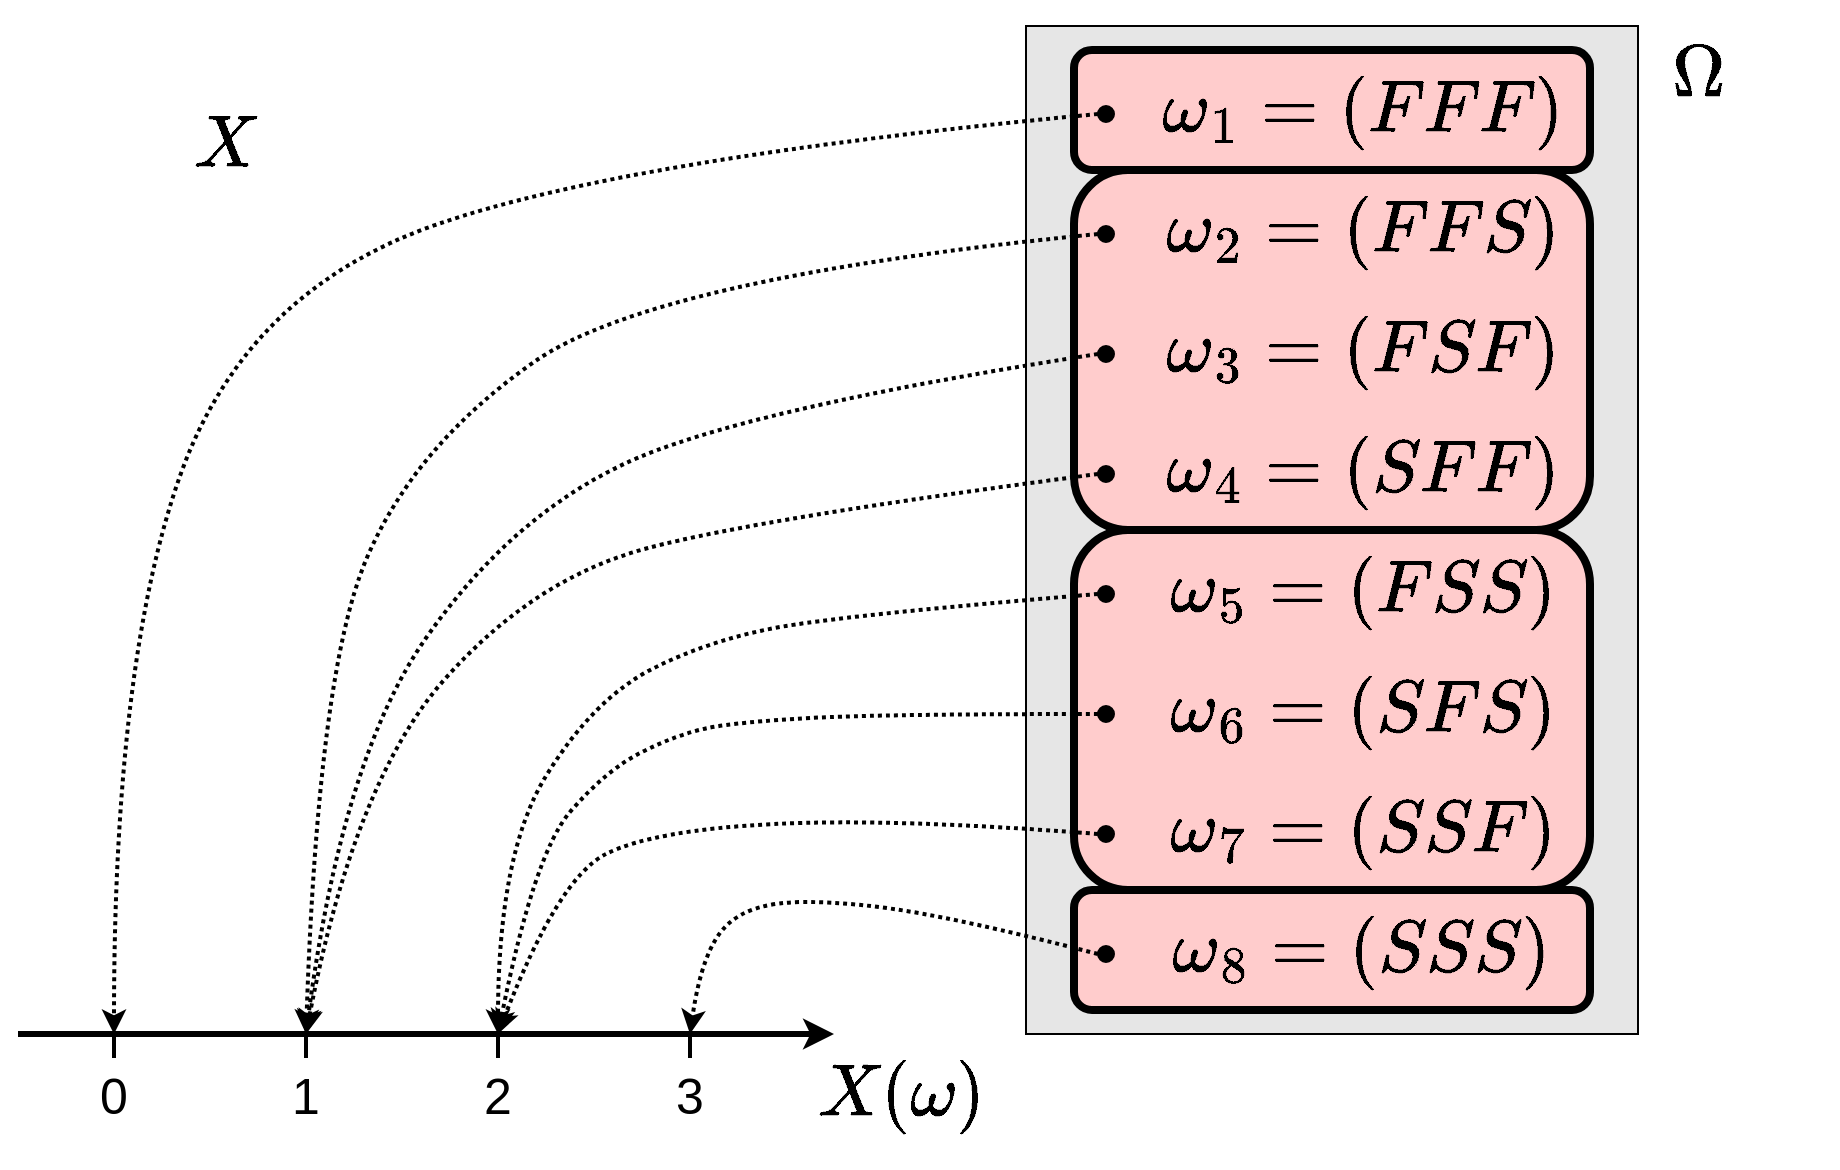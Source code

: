 <mxfile version="24.2.5" type="device">
  <diagram name="Página-1" id="E-DP9fMv0TR5NF7smadX">
    <mxGraphModel dx="1605" dy="992" grid="1" gridSize="6" guides="1" tooltips="1" connect="1" arrows="1" fold="1" page="1" pageScale="1" pageWidth="919" pageHeight="600" math="1" shadow="0">
      <root>
        <mxCell id="0" />
        <mxCell id="1" parent="0" />
        <mxCell id="CFI3S7LzRvd9iii7xQHX-2" value="" style="rounded=0;whiteSpace=wrap;html=1;fillColor=#E6E6E6;" parent="1" vertex="1">
          <mxGeometry x="552" y="24" width="306" height="504" as="geometry" />
        </mxCell>
        <mxCell id="n1ygy-aPpmhhlMC6oy7T-3" value="" style="rounded=1;whiteSpace=wrap;html=1;strokeWidth=4;fillColor=#FFCCCC;gradientColor=none;fillStyle=auto;" vertex="1" parent="1">
          <mxGeometry x="576" y="36" width="258" height="60" as="geometry" />
        </mxCell>
        <mxCell id="n1ygy-aPpmhhlMC6oy7T-4" value="" style="rounded=1;whiteSpace=wrap;html=1;strokeWidth=4;fillColor=#FFCCCC;" vertex="1" parent="1">
          <mxGeometry x="576" y="96" width="258" height="180" as="geometry" />
        </mxCell>
        <mxCell id="n1ygy-aPpmhhlMC6oy7T-5" value="" style="rounded=1;whiteSpace=wrap;html=1;strokeWidth=4;fillColor=#FFCCCC;" vertex="1" parent="1">
          <mxGeometry x="576" y="276" width="258" height="180" as="geometry" />
        </mxCell>
        <mxCell id="n1ygy-aPpmhhlMC6oy7T-6" value="" style="rounded=1;whiteSpace=wrap;html=1;strokeWidth=4;fillColor=#FFCCCC;" vertex="1" parent="1">
          <mxGeometry x="576" y="456" width="258" height="60" as="geometry" />
        </mxCell>
        <mxCell id="CFI3S7LzRvd9iii7xQHX-3" value="\(\Omega\)" style="text;html=1;align=center;verticalAlign=middle;whiteSpace=wrap;rounded=0;fontSize=31;" parent="1" vertex="1">
          <mxGeometry x="858" y="24" width="60" height="48" as="geometry" />
        </mxCell>
        <mxCell id="CFI3S7LzRvd9iii7xQHX-4" value="\(\omega_1 = (FFF)\)" style="text;html=1;align=center;verticalAlign=middle;whiteSpace=wrap;rounded=0;fontSize=31;" parent="1" vertex="1">
          <mxGeometry x="612" y="42" width="216" height="48" as="geometry" />
        </mxCell>
        <mxCell id="CFI3S7LzRvd9iii7xQHX-5" value="\(\omega_2 = (FFS)\)" style="text;html=1;align=center;verticalAlign=middle;whiteSpace=wrap;rounded=0;fontSize=31;" parent="1" vertex="1">
          <mxGeometry x="612" y="102" width="216" height="48" as="geometry" />
        </mxCell>
        <mxCell id="CFI3S7LzRvd9iii7xQHX-6" value="\(\omega_3 = (FSF)\)" style="text;html=1;align=center;verticalAlign=middle;whiteSpace=wrap;rounded=0;fontSize=31;" parent="1" vertex="1">
          <mxGeometry x="612" y="162" width="216" height="48" as="geometry" />
        </mxCell>
        <mxCell id="CFI3S7LzRvd9iii7xQHX-7" value="\(\omega_4 = (SFF)\)" style="text;html=1;align=center;verticalAlign=middle;whiteSpace=wrap;rounded=0;fontSize=31;" parent="1" vertex="1">
          <mxGeometry x="612" y="222" width="216" height="48" as="geometry" />
        </mxCell>
        <mxCell id="CFI3S7LzRvd9iii7xQHX-8" value="\(\omega_5 = (FSS)\)" style="text;html=1;align=center;verticalAlign=middle;whiteSpace=wrap;rounded=0;fontSize=31;" parent="1" vertex="1">
          <mxGeometry x="612" y="282" width="216" height="48" as="geometry" />
        </mxCell>
        <mxCell id="CFI3S7LzRvd9iii7xQHX-9" value="\(\omega_6 = (SFS)\)" style="text;html=1;align=center;verticalAlign=middle;whiteSpace=wrap;rounded=0;fontSize=31;" parent="1" vertex="1">
          <mxGeometry x="612" y="342" width="216" height="48" as="geometry" />
        </mxCell>
        <mxCell id="CFI3S7LzRvd9iii7xQHX-10" value="\(\omega_7 = (SSF)\)" style="text;html=1;align=center;verticalAlign=middle;whiteSpace=wrap;rounded=0;fontSize=31;" parent="1" vertex="1">
          <mxGeometry x="612" y="402" width="216" height="48" as="geometry" />
        </mxCell>
        <mxCell id="CFI3S7LzRvd9iii7xQHX-11" value="\(\omega_8 = (SSS)\)" style="text;html=1;align=center;verticalAlign=middle;whiteSpace=wrap;rounded=0;fontSize=31;" parent="1" vertex="1">
          <mxGeometry x="612" y="462" width="216" height="48" as="geometry" />
        </mxCell>
        <mxCell id="CFI3S7LzRvd9iii7xQHX-12" value="" style="ellipse;whiteSpace=wrap;html=1;fillColor=#000000;" parent="1" vertex="1">
          <mxGeometry x="588" y="64" width="8" height="8" as="geometry" />
        </mxCell>
        <mxCell id="CFI3S7LzRvd9iii7xQHX-13" value="" style="ellipse;whiteSpace=wrap;html=1;fillColor=#000000;" parent="1" vertex="1">
          <mxGeometry x="588" y="124" width="8" height="8" as="geometry" />
        </mxCell>
        <mxCell id="CFI3S7LzRvd9iii7xQHX-14" value="" style="ellipse;whiteSpace=wrap;html=1;fillColor=#000000;" parent="1" vertex="1">
          <mxGeometry x="588" y="184" width="8" height="8" as="geometry" />
        </mxCell>
        <mxCell id="CFI3S7LzRvd9iii7xQHX-15" value="" style="ellipse;whiteSpace=wrap;html=1;fillColor=#000000;" parent="1" vertex="1">
          <mxGeometry x="588" y="244" width="8" height="8" as="geometry" />
        </mxCell>
        <mxCell id="CFI3S7LzRvd9iii7xQHX-16" value="" style="ellipse;whiteSpace=wrap;html=1;fillColor=#000000;" parent="1" vertex="1">
          <mxGeometry x="588" y="304" width="8" height="8" as="geometry" />
        </mxCell>
        <mxCell id="CFI3S7LzRvd9iii7xQHX-17" value="" style="ellipse;whiteSpace=wrap;html=1;fillColor=#000000;" parent="1" vertex="1">
          <mxGeometry x="588" y="364" width="8" height="8" as="geometry" />
        </mxCell>
        <mxCell id="CFI3S7LzRvd9iii7xQHX-18" value="" style="ellipse;whiteSpace=wrap;html=1;fillColor=#000000;" parent="1" vertex="1">
          <mxGeometry x="588" y="424" width="8" height="8" as="geometry" />
        </mxCell>
        <mxCell id="CFI3S7LzRvd9iii7xQHX-19" value="" style="ellipse;whiteSpace=wrap;html=1;fillColor=#000000;" parent="1" vertex="1">
          <mxGeometry x="588" y="484" width="8" height="8" as="geometry" />
        </mxCell>
        <mxCell id="CFI3S7LzRvd9iii7xQHX-20" value="" style="endArrow=classic;html=1;rounded=0;strokeWidth=3;" parent="1" edge="1">
          <mxGeometry width="50" height="50" relative="1" as="geometry">
            <mxPoint x="48" y="528" as="sourcePoint" />
            <mxPoint x="456" y="528" as="targetPoint" />
          </mxGeometry>
        </mxCell>
        <mxCell id="CFI3S7LzRvd9iii7xQHX-21" value="" style="endArrow=none;html=1;rounded=0;strokeWidth=2;" parent="1" edge="1">
          <mxGeometry width="50" height="50" relative="1" as="geometry">
            <mxPoint x="96" y="540" as="sourcePoint" />
            <mxPoint x="96" y="528" as="targetPoint" />
          </mxGeometry>
        </mxCell>
        <mxCell id="CFI3S7LzRvd9iii7xQHX-22" value="" style="endArrow=none;html=1;rounded=0;strokeWidth=2;" parent="1" edge="1">
          <mxGeometry width="50" height="50" relative="1" as="geometry">
            <mxPoint x="192" y="540" as="sourcePoint" />
            <mxPoint x="192" y="528" as="targetPoint" />
          </mxGeometry>
        </mxCell>
        <mxCell id="CFI3S7LzRvd9iii7xQHX-23" value="" style="endArrow=none;html=1;rounded=0;strokeWidth=2;" parent="1" edge="1">
          <mxGeometry width="50" height="50" relative="1" as="geometry">
            <mxPoint x="288" y="540" as="sourcePoint" />
            <mxPoint x="288" y="528" as="targetPoint" />
          </mxGeometry>
        </mxCell>
        <mxCell id="CFI3S7LzRvd9iii7xQHX-24" value="" style="endArrow=none;html=1;rounded=0;strokeWidth=2;" parent="1" edge="1">
          <mxGeometry width="50" height="50" relative="1" as="geometry">
            <mxPoint x="384" y="540" as="sourcePoint" />
            <mxPoint x="384" y="528" as="targetPoint" />
          </mxGeometry>
        </mxCell>
        <mxCell id="CFI3S7LzRvd9iii7xQHX-25" value="0" style="text;html=1;align=center;verticalAlign=middle;whiteSpace=wrap;rounded=0;fontSize=25;" parent="1" vertex="1">
          <mxGeometry x="66" y="534" width="60" height="48" as="geometry" />
        </mxCell>
        <mxCell id="CFI3S7LzRvd9iii7xQHX-27" value="1" style="text;html=1;align=center;verticalAlign=middle;whiteSpace=wrap;rounded=0;fontSize=25;" parent="1" vertex="1">
          <mxGeometry x="162" y="534" width="60" height="48" as="geometry" />
        </mxCell>
        <mxCell id="CFI3S7LzRvd9iii7xQHX-28" value="2" style="text;html=1;align=center;verticalAlign=middle;whiteSpace=wrap;rounded=0;fontSize=25;" parent="1" vertex="1">
          <mxGeometry x="258" y="534" width="60" height="48" as="geometry" />
        </mxCell>
        <mxCell id="CFI3S7LzRvd9iii7xQHX-29" value="3" style="text;html=1;align=center;verticalAlign=middle;whiteSpace=wrap;rounded=0;fontSize=25;" parent="1" vertex="1">
          <mxGeometry x="354" y="534" width="60" height="48" as="geometry" />
        </mxCell>
        <mxCell id="CFI3S7LzRvd9iii7xQHX-30" value="" style="curved=1;endArrow=classic;html=1;rounded=0;exitX=0;exitY=0.5;exitDx=0;exitDy=0;strokeWidth=2;dashed=1;dashPattern=1 1;" parent="1" source="CFI3S7LzRvd9iii7xQHX-12" edge="1">
          <mxGeometry width="50" height="50" relative="1" as="geometry">
            <mxPoint x="432" y="102" as="sourcePoint" />
            <mxPoint x="96" y="528" as="targetPoint" />
            <Array as="points">
              <mxPoint x="354" y="90" />
              <mxPoint x="162" y="156" />
              <mxPoint x="96" y="342" />
            </Array>
          </mxGeometry>
        </mxCell>
        <mxCell id="CFI3S7LzRvd9iii7xQHX-31" value="" style="curved=1;endArrow=classic;html=1;rounded=0;exitX=0;exitY=0.5;exitDx=0;exitDy=0;strokeWidth=2;dashed=1;dashPattern=1 1;" parent="1" source="CFI3S7LzRvd9iii7xQHX-13" edge="1">
          <mxGeometry width="50" height="50" relative="1" as="geometry">
            <mxPoint x="684" y="92" as="sourcePoint" />
            <mxPoint x="192" y="528" as="targetPoint" />
            <Array as="points">
              <mxPoint x="366" y="150" />
              <mxPoint x="246" y="234" />
              <mxPoint x="198" y="348" />
            </Array>
          </mxGeometry>
        </mxCell>
        <mxCell id="CFI3S7LzRvd9iii7xQHX-32" value="" style="curved=1;endArrow=classic;html=1;rounded=0;exitX=0;exitY=0.5;exitDx=0;exitDy=0;strokeWidth=2;dashed=1;dashPattern=1 1;" parent="1" source="CFI3S7LzRvd9iii7xQHX-14" edge="1">
          <mxGeometry width="50" height="50" relative="1" as="geometry">
            <mxPoint x="588" y="152" as="sourcePoint" />
            <mxPoint x="192" y="528" as="targetPoint" />
            <Array as="points">
              <mxPoint x="408" y="216" />
              <mxPoint x="294" y="270" />
              <mxPoint x="210" y="390" />
            </Array>
          </mxGeometry>
        </mxCell>
        <mxCell id="CFI3S7LzRvd9iii7xQHX-33" value="" style="curved=1;endArrow=classic;html=1;rounded=0;exitX=0;exitY=0.5;exitDx=0;exitDy=0;strokeWidth=2;dashed=1;dashPattern=1 1;" parent="1" source="CFI3S7LzRvd9iii7xQHX-15" edge="1">
          <mxGeometry width="50" height="50" relative="1" as="geometry">
            <mxPoint x="588" y="212" as="sourcePoint" />
            <mxPoint x="192" y="528" as="targetPoint" />
            <Array as="points">
              <mxPoint x="420" y="270" />
              <mxPoint x="306" y="300" />
              <mxPoint x="216" y="402" />
            </Array>
          </mxGeometry>
        </mxCell>
        <mxCell id="CFI3S7LzRvd9iii7xQHX-34" value="" style="curved=1;endArrow=classic;html=1;rounded=0;exitX=0;exitY=0.5;exitDx=0;exitDy=0;strokeWidth=2;dashed=1;dashPattern=1 1;" parent="1" source="CFI3S7LzRvd9iii7xQHX-16" edge="1">
          <mxGeometry width="50" height="50" relative="1" as="geometry">
            <mxPoint x="684" y="272" as="sourcePoint" />
            <mxPoint x="288" y="528" as="targetPoint" />
            <Array as="points">
              <mxPoint x="468" y="318" />
              <mxPoint x="396" y="330" />
              <mxPoint x="336" y="360" />
              <mxPoint x="288" y="438" />
            </Array>
          </mxGeometry>
        </mxCell>
        <mxCell id="CFI3S7LzRvd9iii7xQHX-35" value="" style="curved=1;endArrow=classic;html=1;rounded=0;exitX=0;exitY=0.5;exitDx=0;exitDy=0;strokeWidth=2;dashed=1;dashPattern=1 1;" parent="1" source="CFI3S7LzRvd9iii7xQHX-17" edge="1">
          <mxGeometry width="50" height="50" relative="1" as="geometry">
            <mxPoint x="588" y="308" as="sourcePoint" />
            <mxPoint x="288" y="528" as="targetPoint" />
            <Array as="points">
              <mxPoint x="480" y="368" />
              <mxPoint x="408" y="372" />
              <mxPoint x="378" y="378" />
              <mxPoint x="342" y="396" />
              <mxPoint x="306" y="438" />
            </Array>
          </mxGeometry>
        </mxCell>
        <mxCell id="CFI3S7LzRvd9iii7xQHX-36" value="" style="curved=1;endArrow=classic;html=1;rounded=0;exitX=0;exitY=0.5;exitDx=0;exitDy=0;strokeWidth=2;dashed=1;dashPattern=1 1;" parent="1" source="CFI3S7LzRvd9iii7xQHX-18" edge="1">
          <mxGeometry width="50" height="50" relative="1" as="geometry">
            <mxPoint x="588" y="368" as="sourcePoint" />
            <mxPoint x="288" y="528" as="targetPoint" />
            <Array as="points">
              <mxPoint x="486" y="420" />
              <mxPoint x="366" y="426" />
              <mxPoint x="318" y="450" />
            </Array>
          </mxGeometry>
        </mxCell>
        <mxCell id="CFI3S7LzRvd9iii7xQHX-37" value="" style="curved=1;endArrow=classic;html=1;rounded=0;exitX=0;exitY=0.5;exitDx=0;exitDy=0;strokeWidth=2;dashed=1;dashPattern=1 1;" parent="1" source="CFI3S7LzRvd9iii7xQHX-19" edge="1">
          <mxGeometry width="50" height="50" relative="1" as="geometry">
            <mxPoint x="684" y="368" as="sourcePoint" />
            <mxPoint x="384" y="528" as="targetPoint" />
            <Array as="points">
              <mxPoint x="534" y="474" />
              <mxPoint x="468" y="462" />
              <mxPoint x="414" y="462" />
              <mxPoint x="390" y="486" />
            </Array>
          </mxGeometry>
        </mxCell>
        <mxCell id="CFI3S7LzRvd9iii7xQHX-39" value="\(X\)" style="text;html=1;align=center;verticalAlign=middle;whiteSpace=wrap;rounded=0;fontSize=31;" parent="1" vertex="1">
          <mxGeometry x="122" y="59" width="60" height="48" as="geometry" />
        </mxCell>
        <mxCell id="CFI3S7LzRvd9iii7xQHX-40" value="\(X(\omega)\)" style="text;html=1;align=center;verticalAlign=middle;whiteSpace=wrap;rounded=0;fontSize=31;" parent="1" vertex="1">
          <mxGeometry x="460" y="534" width="60" height="48" as="geometry" />
        </mxCell>
      </root>
    </mxGraphModel>
  </diagram>
</mxfile>
